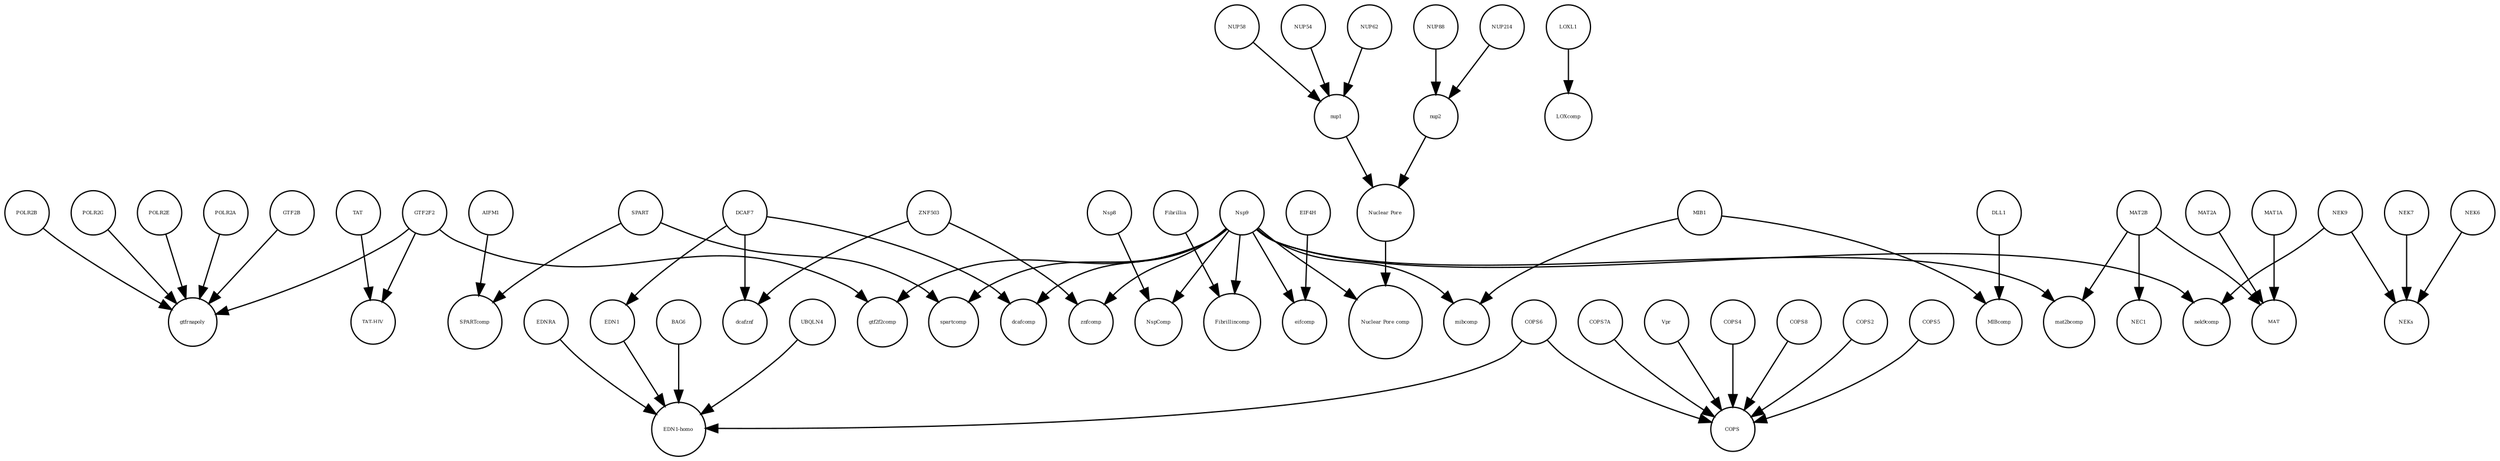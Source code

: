 strict digraph  {
"Nuclear Pore comp" [annotation="", bipartite=0, cls=complex, fontsize=4, label="Nuclear Pore comp", shape=circle];
spartcomp [annotation="", bipartite=0, cls=complex, fontsize=4, label=spartcomp, shape=circle];
dcafcomp [annotation="", bipartite=0, cls=complex, fontsize=4, label=dcafcomp, shape=circle];
NUP54 [annotation=urn_miriam_uniprot_Q7Z3B4, bipartite=0, cls=macromolecule, fontsize=4, label=NUP54, shape=circle];
DLL1 [annotation="", bipartite=0, cls=macromolecule, fontsize=4, label=DLL1, shape=circle];
MAT2A [annotation="", bipartite=0, cls=macromolecule, fontsize=4, label=MAT2A, shape=circle];
POLR2E [annotation="", bipartite=0, cls=macromolecule, fontsize=4, label=POLR2E, shape=circle];
MAT [annotation="", bipartite=0, cls=complex, fontsize=4, label=MAT, shape=circle];
COPS7A [annotation="", bipartite=0, cls=macromolecule, fontsize=4, label=COPS7A, shape=circle];
Vpr [annotation="", bipartite=0, cls=macromolecule, fontsize=4, label=Vpr, shape=circle];
TAT [annotation="", bipartite=0, cls=macromolecule, fontsize=4, label=TAT, shape=circle];
NEK7 [annotation="", bipartite=0, cls=macromolecule, fontsize=4, label=NEK7, shape=circle];
LOXL1 [annotation="", bipartite=0, cls=macromolecule, fontsize=4, label=LOXL1, shape=circle];
UBQLN4 [annotation="", bipartite=0, cls=macromolecule, fontsize=4, label=UBQLN4, shape=circle];
NEKs [annotation="", bipartite=0, cls=complex, fontsize=4, label=NEKs, shape=circle];
EDN1 [annotation=urn_miriam_uniprot_P05305, bipartite=0, cls=macromolecule, fontsize=4, label=EDN1, shape=circle];
nup1 [annotation="", bipartite=0, cls=complex, fontsize=4, label=nup1, shape=circle];
"EDN1-homo" [annotation="", bipartite=0, cls=complex, fontsize=4, label="EDN1-homo", shape=circle];
COPS4 [annotation="", bipartite=0, cls=macromolecule, fontsize=4, label=COPS4, shape=circle];
MAT2B [annotation="urn_miriam_uniprot_Q9NZL9|urn_miriam_pubmed_10644686|urn_miriam_pubmed_23189196|urn_miriam_pubmed_25075345|urn_miriam_pubmed_23425511", bipartite=0, cls=macromolecule, fontsize=4, label=MAT2B, shape=circle];
POLR2B [annotation="", bipartite=0, cls=macromolecule, fontsize=4, label=POLR2B, shape=circle];
LOXcomp [annotation="", bipartite=0, cls=complex, fontsize=4, label=LOXcomp, shape=circle];
SPARTcomp [annotation="", bipartite=0, cls=complex, fontsize=4, label=SPARTcomp, shape=circle];
MIB1 [annotation="urn_miriam_uniprot_Q86YT6|urn_miriam_pubmed_24185901", bipartite=0, cls=macromolecule, fontsize=4, label=MIB1, shape=circle];
ZNF503 [annotation=urn_miriam_uniprot_Q96F45, bipartite=0, cls=macromolecule, fontsize=4, label=ZNF503, shape=circle];
Fibrillin [annotation="", bipartite=0, cls=complex, fontsize=4, label=Fibrillin, shape=circle];
gtfrnapoly [annotation="", bipartite=0, cls=complex, fontsize=4, label=gtfrnapoly, shape=circle];
EDNRA [annotation="", bipartite=0, cls=macromolecule, fontsize=4, label=EDNRA, shape=circle];
gtf2f2comp [annotation="", bipartite=0, cls=complex, fontsize=4, label=gtf2f2comp, shape=circle];
mat2bcomp [annotation="", bipartite=0, cls=complex, fontsize=4, label=mat2bcomp, shape=circle];
Nsp9 [annotation="urn_miriam_uniprot_P0DTD1|urn_miriam_ncbiprotein_YP_009725305", bipartite=0, cls=macromolecule, fontsize=4, label=Nsp9, shape=circle];
EIF4H [annotation="urn_miriam_uniprot_Q15056|urn_miriam_pubmed_10585411|urn_miriam_pubmed_11418588", bipartite=0, cls=macromolecule, fontsize=4, label=EIF4H, shape=circle];
COPS6 [annotation="", bipartite=0, cls=macromolecule, fontsize=4, label=COPS6, shape=circle];
COPS8 [annotation="", bipartite=0, cls=macromolecule, fontsize=4, label=COPS8, shape=circle];
NUP214 [annotation=urn_miriam_uniprot_P35658, bipartite=0, cls=macromolecule, fontsize=4, label=NUP214, shape=circle];
MIBcomp [annotation="", bipartite=0, cls=complex, fontsize=4, label=MIBcomp, shape=circle];
NEC1 [annotation="", bipartite=0, cls=complex, fontsize=4, label=NEC1, shape=circle];
dcafznf [annotation="", bipartite=0, cls=complex, fontsize=4, label=dcafznf, shape=circle];
NUP88 [annotation="urn_miriam_uniprot_Q99567|urn_miriam_pubmed_30543681", bipartite=0, cls=macromolecule, fontsize=4, label=NUP88, shape=circle];
POLR2G [annotation="", bipartite=0, cls=macromolecule, fontsize=4, label=POLR2G, shape=circle];
COPS2 [annotation="", bipartite=0, cls=macromolecule, fontsize=4, label=COPS2, shape=circle];
COPS5 [annotation="", bipartite=0, cls=macromolecule, fontsize=4, label=COPS5, shape=circle];
mibcomp [annotation="", bipartite=0, cls=complex, fontsize=4, label=mibcomp, shape=circle];
NspComp [annotation="", bipartite=0, cls=complex, fontsize=4, label=NspComp, shape=circle];
AIFM1 [annotation="", bipartite=0, cls=macromolecule, fontsize=4, label=AIFM1, shape=circle];
Fibrillincomp [annotation="", bipartite=0, cls=complex, fontsize=4, label=Fibrillincomp, shape=circle];
NEK9 [annotation=urn_miriam_uniprot_Q8TD19, bipartite=0, cls=macromolecule, fontsize=4, label=NEK9, shape=circle];
POLR2A [annotation=urn_miriam_uniprot_P30876, bipartite=0, cls=macromolecule, fontsize=4, label=POLR2A, shape=circle];
DCAF7 [annotation="urn_miriam_uniprot_P61962|urn_miriam_pubmed_16887337|urn_miriam_pubmed_16949367", bipartite=0, cls=macromolecule, fontsize=4, label=DCAF7, shape=circle];
"TAT-HIV" [annotation="", bipartite=0, cls=complex, fontsize=4, label="TAT-HIV", shape=circle];
SPART [annotation=urn_miriam_uniprot_Q8N0X7, bipartite=0, cls=macromolecule, fontsize=4, label=SPART, shape=circle];
COPS [annotation="", bipartite=0, cls=complex, fontsize=4, label=COPS, shape=circle];
Nsp8 [annotation="urn_miriam_uniprot_P0DTD1|urn_miriam_ncbiprotein_YP_009725304", bipartite=0, cls=macromolecule, fontsize=4, label=Nsp8, shape=circle];
MAT1A [annotation="", bipartite=0, cls=macromolecule, fontsize=4, label=MAT1A, shape=circle];
BAG6 [annotation="", bipartite=0, cls=macromolecule, fontsize=4, label=BAG6, shape=circle];
GTF2B [annotation="", bipartite=0, cls=macromolecule, fontsize=4, label=GTF2B, shape=circle];
"Nuclear Pore" [annotation="", bipartite=0, cls=complex, fontsize=4, label="Nuclear Pore", shape=circle];
nup2 [annotation="", bipartite=0, cls=complex, fontsize=4, label=nup2, shape=circle];
NUP62 [annotation=urn_miriam_uniprot_P37198, bipartite=0, cls=macromolecule, fontsize=4, label=NUP62, shape=circle];
NEK6 [annotation="", bipartite=0, cls=macromolecule, fontsize=4, label=NEK6, shape=circle];
GTF2F2 [annotation="urn_miriam_uniprot_P13984|urn_miriam_pubmed_10428810", bipartite=0, cls=macromolecule, fontsize=4, label=GTF2F2, shape=circle];
NUP58 [annotation=urn_miriam_uniprot_Q9BVL2, bipartite=0, cls=macromolecule, fontsize=4, label=NUP58, shape=circle];
nek9comp [annotation="", bipartite=0, cls=complex, fontsize=4, label=nek9comp, shape=circle];
eifcomp [annotation="", bipartite=0, cls=complex, fontsize=4, label=eifcomp, shape=circle];
znfcomp [annotation="", bipartite=0, cls=complex, fontsize=4, label=znfcomp, shape=circle];
NUP54 -> nup1  [annotation="", interaction_type=production];
DLL1 -> MIBcomp  [annotation="", interaction_type=production];
MAT2A -> MAT  [annotation="", interaction_type=production];
POLR2E -> gtfrnapoly  [annotation="", interaction_type=production];
COPS7A -> COPS  [annotation="", interaction_type=production];
Vpr -> COPS  [annotation="", interaction_type=production];
TAT -> "TAT-HIV"  [annotation="", interaction_type=production];
NEK7 -> NEKs  [annotation="", interaction_type=production];
LOXL1 -> LOXcomp  [annotation="", interaction_type=production];
UBQLN4 -> "EDN1-homo"  [annotation="", interaction_type=production];
EDN1 -> "EDN1-homo"  [annotation="", interaction_type=production];
nup1 -> "Nuclear Pore"  [annotation="", interaction_type=production];
COPS4 -> COPS  [annotation="", interaction_type=production];
MAT2B -> MAT  [annotation="", interaction_type=production];
MAT2B -> NEC1  [annotation="", interaction_type=production];
MAT2B -> mat2bcomp  [annotation="", interaction_type=production];
POLR2B -> gtfrnapoly  [annotation="", interaction_type=production];
MIB1 -> mibcomp  [annotation="", interaction_type=production];
MIB1 -> MIBcomp  [annotation="", interaction_type=production];
ZNF503 -> dcafznf  [annotation="", interaction_type=production];
ZNF503 -> znfcomp  [annotation="", interaction_type=production];
Fibrillin -> Fibrillincomp  [annotation="", interaction_type=production];
EDNRA -> "EDN1-homo"  [annotation="", interaction_type=production];
Nsp9 -> znfcomp  [annotation="", interaction_type=production];
Nsp9 -> gtf2f2comp  [annotation="", interaction_type=production];
Nsp9 -> eifcomp  [annotation="", interaction_type=production];
Nsp9 -> NspComp  [annotation="", interaction_type=production];
Nsp9 -> Fibrillincomp  [annotation="", interaction_type=production];
Nsp9 -> spartcomp  [annotation="", interaction_type=production];
Nsp9 -> dcafcomp  [annotation="", interaction_type=production];
Nsp9 -> "Nuclear Pore comp"  [annotation="", interaction_type=production];
Nsp9 -> mibcomp  [annotation="", interaction_type=production];
Nsp9 -> mat2bcomp  [annotation="", interaction_type=production];
Nsp9 -> nek9comp  [annotation="", interaction_type=production];
EIF4H -> eifcomp  [annotation="", interaction_type=production];
COPS6 -> "EDN1-homo"  [annotation="", interaction_type=production];
COPS6 -> COPS  [annotation="", interaction_type=production];
COPS8 -> COPS  [annotation="", interaction_type=production];
NUP214 -> nup2  [annotation="", interaction_type=production];
NUP88 -> nup2  [annotation="", interaction_type=production];
POLR2G -> gtfrnapoly  [annotation="", interaction_type=production];
COPS2 -> COPS  [annotation="", interaction_type=production];
COPS5 -> COPS  [annotation="", interaction_type=production];
AIFM1 -> SPARTcomp  [annotation="", interaction_type=production];
NEK9 -> NEKs  [annotation="", interaction_type=production];
NEK9 -> nek9comp  [annotation="", interaction_type=production];
POLR2A -> gtfrnapoly  [annotation="", interaction_type=production];
DCAF7 -> dcafznf  [annotation="", interaction_type=production];
DCAF7 -> dcafcomp  [annotation="", interaction_type=production];
DCAF7 -> EDN1  [annotation=urn_miriam_pubmed_27880803, interaction_type=catalysis];
SPART -> spartcomp  [annotation="", interaction_type=production];
SPART -> SPARTcomp  [annotation="", interaction_type=production];
Nsp8 -> NspComp  [annotation="", interaction_type=production];
MAT1A -> MAT  [annotation="", interaction_type=production];
BAG6 -> "EDN1-homo"  [annotation="", interaction_type=production];
GTF2B -> gtfrnapoly  [annotation="", interaction_type=production];
"Nuclear Pore" -> "Nuclear Pore comp"  [annotation="", interaction_type=production];
nup2 -> "Nuclear Pore"  [annotation="", interaction_type=production];
NUP62 -> nup1  [annotation="", interaction_type=production];
NEK6 -> NEKs  [annotation="", interaction_type=production];
GTF2F2 -> gtf2f2comp  [annotation="", interaction_type=production];
GTF2F2 -> gtfrnapoly  [annotation="", interaction_type=production];
GTF2F2 -> "TAT-HIV"  [annotation="", interaction_type=production];
NUP58 -> nup1  [annotation="", interaction_type=production];
}
